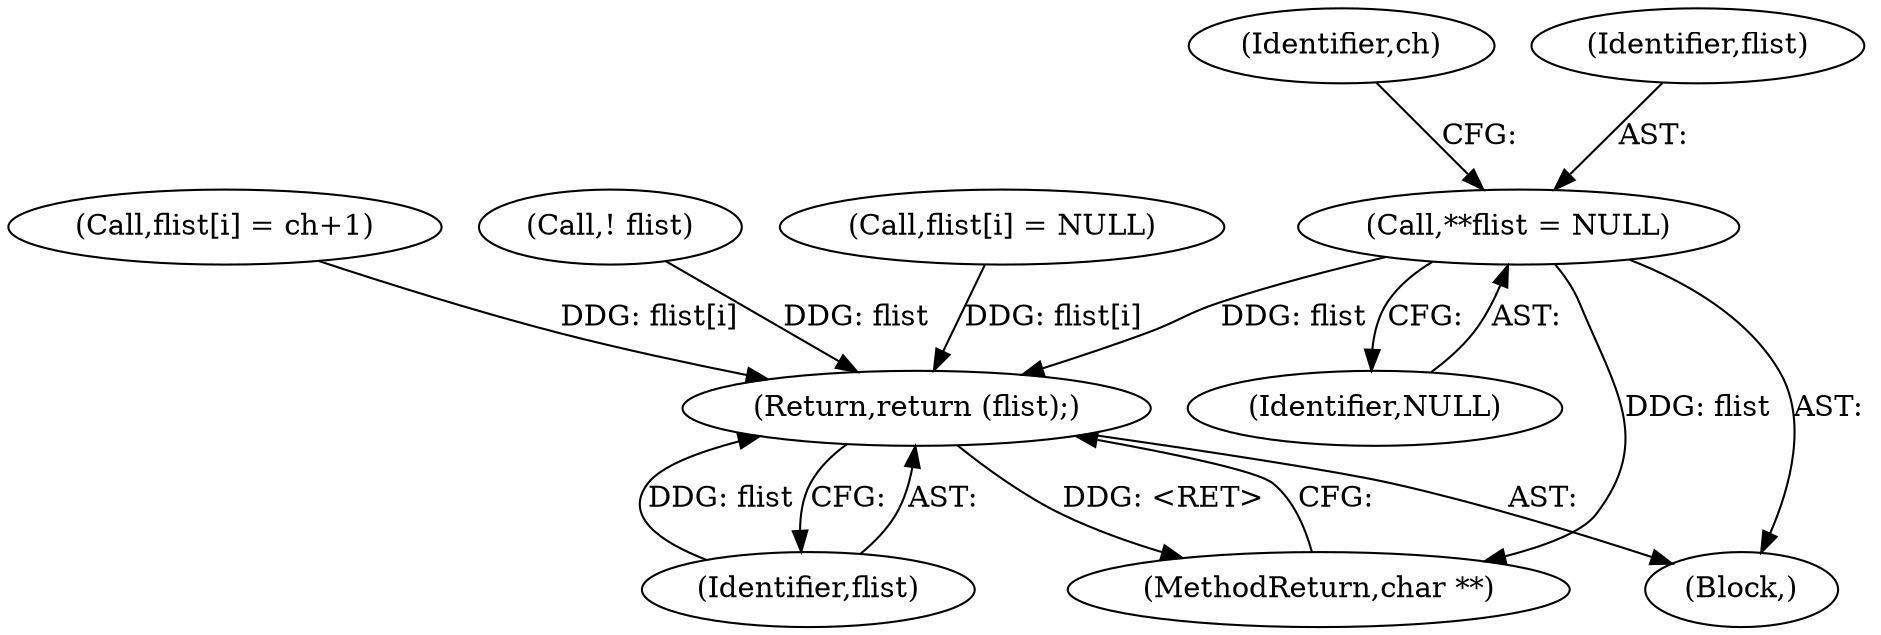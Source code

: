digraph "0_libx11_b469da1430cdcee06e31c6251b83aede072a1ff0_0@pointer" {
"1000116" [label="(Call,**flist = NULL)"];
"1000276" [label="(Return,return (flist);)"];
"1000109" [label="(Block,)"];
"1000118" [label="(Identifier,NULL)"];
"1000121" [label="(Identifier,ch)"];
"1000241" [label="(Call,flist[i] = ch+1)"];
"1000277" [label="(Identifier,flist)"];
"1000186" [label="(Call,! flist)"];
"1000116" [label="(Call,**flist = NULL)"];
"1000276" [label="(Return,return (flist);)"];
"1000264" [label="(Call,flist[i] = NULL)"];
"1000278" [label="(MethodReturn,char **)"];
"1000117" [label="(Identifier,flist)"];
"1000116" -> "1000109"  [label="AST: "];
"1000116" -> "1000118"  [label="CFG: "];
"1000117" -> "1000116"  [label="AST: "];
"1000118" -> "1000116"  [label="AST: "];
"1000121" -> "1000116"  [label="CFG: "];
"1000116" -> "1000278"  [label="DDG: flist"];
"1000116" -> "1000276"  [label="DDG: flist"];
"1000276" -> "1000109"  [label="AST: "];
"1000276" -> "1000277"  [label="CFG: "];
"1000277" -> "1000276"  [label="AST: "];
"1000278" -> "1000276"  [label="CFG: "];
"1000276" -> "1000278"  [label="DDG: <RET>"];
"1000277" -> "1000276"  [label="DDG: flist"];
"1000186" -> "1000276"  [label="DDG: flist"];
"1000264" -> "1000276"  [label="DDG: flist[i]"];
"1000241" -> "1000276"  [label="DDG: flist[i]"];
}
